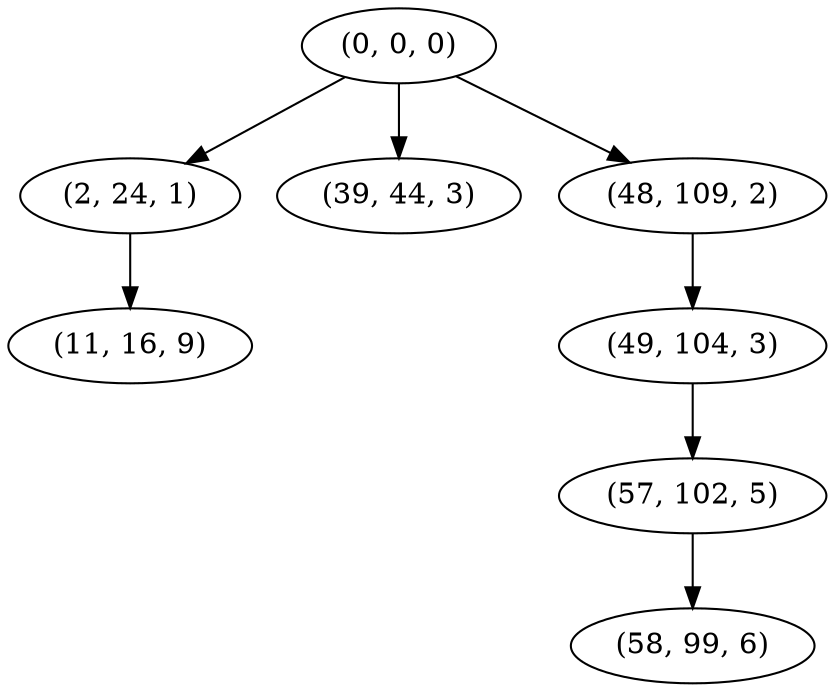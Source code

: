 digraph tree {
    "(0, 0, 0)";
    "(2, 24, 1)";
    "(11, 16, 9)";
    "(39, 44, 3)";
    "(48, 109, 2)";
    "(49, 104, 3)";
    "(57, 102, 5)";
    "(58, 99, 6)";
    "(0, 0, 0)" -> "(2, 24, 1)";
    "(0, 0, 0)" -> "(39, 44, 3)";
    "(0, 0, 0)" -> "(48, 109, 2)";
    "(2, 24, 1)" -> "(11, 16, 9)";
    "(48, 109, 2)" -> "(49, 104, 3)";
    "(49, 104, 3)" -> "(57, 102, 5)";
    "(57, 102, 5)" -> "(58, 99, 6)";
}
